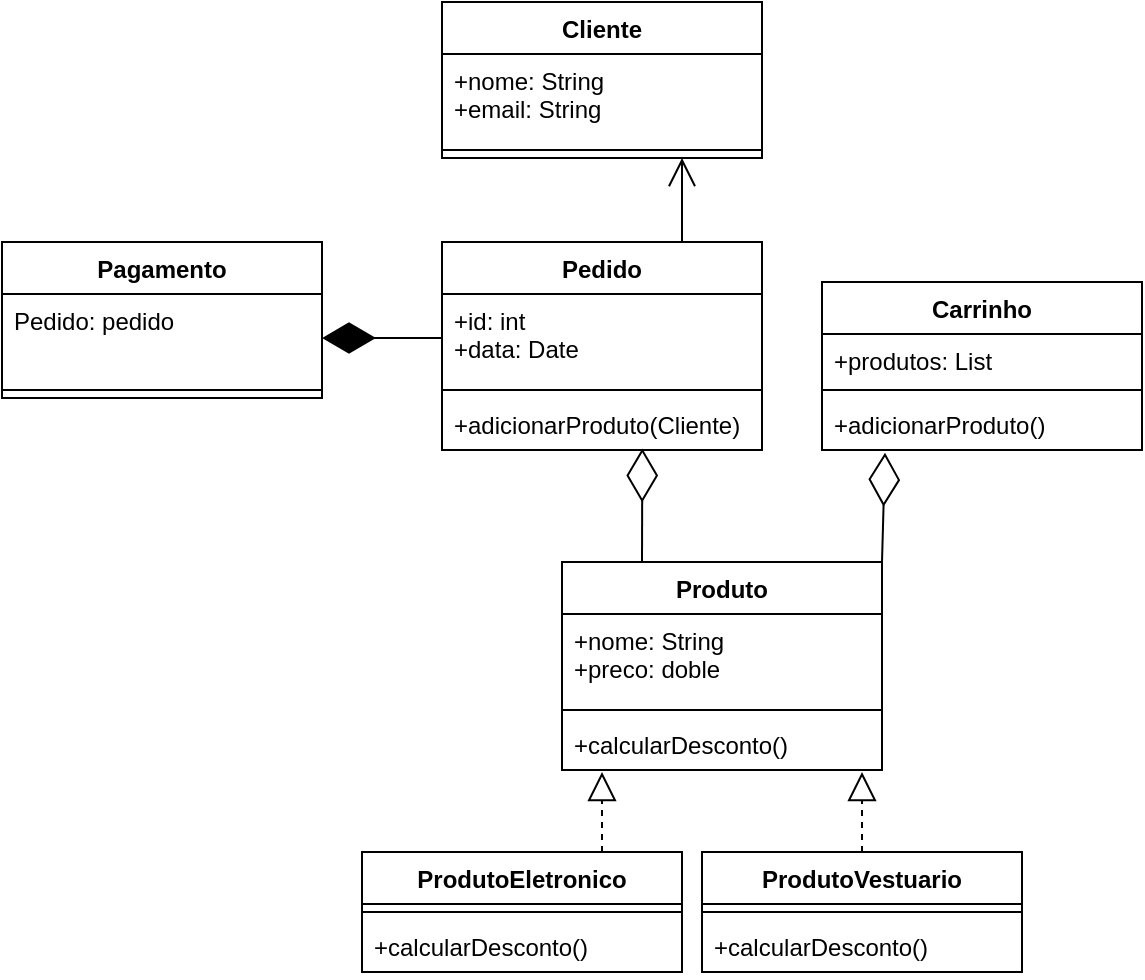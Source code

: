 <mxfile version="28.2.5">
  <diagram name="Página-1" id="rYaQr-xI2JrS_xAo6EkZ">
    <mxGraphModel grid="1" page="1" gridSize="10" guides="1" tooltips="1" connect="1" arrows="1" fold="1" pageScale="1" pageWidth="827" pageHeight="1169" math="0" shadow="0">
      <root>
        <mxCell id="sygj7q8nY9JdKc7Y1mPy-0" />
        <mxCell id="sygj7q8nY9JdKc7Y1mPy-1" parent="sygj7q8nY9JdKc7Y1mPy-0" />
        <mxCell id="JvgiVcvzuk2-Qw33OQM9-0" value="Produto" style="swimlane;fontStyle=1;align=center;verticalAlign=top;childLayout=stackLayout;horizontal=1;startSize=26;horizontalStack=0;resizeParent=1;resizeParentMax=0;resizeLast=0;collapsible=1;marginBottom=0;whiteSpace=wrap;html=1;" vertex="1" parent="sygj7q8nY9JdKc7Y1mPy-1">
          <mxGeometry x="310" y="380" width="160" height="104" as="geometry" />
        </mxCell>
        <mxCell id="JvgiVcvzuk2-Qw33OQM9-1" value="+nome: String&lt;div&gt;+preco: doble&lt;/div&gt;" style="text;strokeColor=none;fillColor=none;align=left;verticalAlign=top;spacingLeft=4;spacingRight=4;overflow=hidden;rotatable=0;points=[[0,0.5],[1,0.5]];portConstraint=eastwest;whiteSpace=wrap;html=1;" vertex="1" parent="JvgiVcvzuk2-Qw33OQM9-0">
          <mxGeometry y="26" width="160" height="44" as="geometry" />
        </mxCell>
        <mxCell id="JvgiVcvzuk2-Qw33OQM9-2" value="" style="line;strokeWidth=1;fillColor=none;align=left;verticalAlign=middle;spacingTop=-1;spacingLeft=3;spacingRight=3;rotatable=0;labelPosition=right;points=[];portConstraint=eastwest;strokeColor=inherit;" vertex="1" parent="JvgiVcvzuk2-Qw33OQM9-0">
          <mxGeometry y="70" width="160" height="8" as="geometry" />
        </mxCell>
        <mxCell id="JvgiVcvzuk2-Qw33OQM9-3" value="+calcularDesconto()" style="text;strokeColor=none;fillColor=none;align=left;verticalAlign=top;spacingLeft=4;spacingRight=4;overflow=hidden;rotatable=0;points=[[0,0.5],[1,0.5]];portConstraint=eastwest;whiteSpace=wrap;html=1;" vertex="1" parent="JvgiVcvzuk2-Qw33OQM9-0">
          <mxGeometry y="78" width="160" height="26" as="geometry" />
        </mxCell>
        <mxCell id="JvgiVcvzuk2-Qw33OQM9-4" value="ProdutoEletronico" style="swimlane;fontStyle=1;align=center;verticalAlign=top;childLayout=stackLayout;horizontal=1;startSize=26;horizontalStack=0;resizeParent=1;resizeParentMax=0;resizeLast=0;collapsible=1;marginBottom=0;whiteSpace=wrap;html=1;" vertex="1" parent="sygj7q8nY9JdKc7Y1mPy-1">
          <mxGeometry x="210" y="525" width="160" height="60" as="geometry" />
        </mxCell>
        <mxCell id="JvgiVcvzuk2-Qw33OQM9-6" value="" style="line;strokeWidth=1;fillColor=none;align=left;verticalAlign=middle;spacingTop=-1;spacingLeft=3;spacingRight=3;rotatable=0;labelPosition=right;points=[];portConstraint=eastwest;strokeColor=inherit;" vertex="1" parent="JvgiVcvzuk2-Qw33OQM9-4">
          <mxGeometry y="26" width="160" height="8" as="geometry" />
        </mxCell>
        <mxCell id="JvgiVcvzuk2-Qw33OQM9-7" value="+calcularDesconto()" style="text;strokeColor=none;fillColor=none;align=left;verticalAlign=top;spacingLeft=4;spacingRight=4;overflow=hidden;rotatable=0;points=[[0,0.5],[1,0.5]];portConstraint=eastwest;whiteSpace=wrap;html=1;" vertex="1" parent="JvgiVcvzuk2-Qw33OQM9-4">
          <mxGeometry y="34" width="160" height="26" as="geometry" />
        </mxCell>
        <mxCell id="JvgiVcvzuk2-Qw33OQM9-8" value="ProdutoVestuario" style="swimlane;fontStyle=1;align=center;verticalAlign=top;childLayout=stackLayout;horizontal=1;startSize=26;horizontalStack=0;resizeParent=1;resizeParentMax=0;resizeLast=0;collapsible=1;marginBottom=0;whiteSpace=wrap;html=1;" vertex="1" parent="sygj7q8nY9JdKc7Y1mPy-1">
          <mxGeometry x="380" y="525" width="160" height="60" as="geometry" />
        </mxCell>
        <mxCell id="JvgiVcvzuk2-Qw33OQM9-10" value="" style="line;strokeWidth=1;fillColor=none;align=left;verticalAlign=middle;spacingTop=-1;spacingLeft=3;spacingRight=3;rotatable=0;labelPosition=right;points=[];portConstraint=eastwest;strokeColor=inherit;" vertex="1" parent="JvgiVcvzuk2-Qw33OQM9-8">
          <mxGeometry y="26" width="160" height="8" as="geometry" />
        </mxCell>
        <mxCell id="JvgiVcvzuk2-Qw33OQM9-11" value="+calcularDesconto()" style="text;strokeColor=none;fillColor=none;align=left;verticalAlign=top;spacingLeft=4;spacingRight=4;overflow=hidden;rotatable=0;points=[[0,0.5],[1,0.5]];portConstraint=eastwest;whiteSpace=wrap;html=1;" vertex="1" parent="JvgiVcvzuk2-Qw33OQM9-8">
          <mxGeometry y="34" width="160" height="26" as="geometry" />
        </mxCell>
        <mxCell id="JvgiVcvzuk2-Qw33OQM9-15" value="" style="endArrow=block;dashed=1;endFill=0;endSize=12;html=1;rounded=0;exitX=0.5;exitY=0;exitDx=0;exitDy=0;" edge="1" parent="sygj7q8nY9JdKc7Y1mPy-1" source="JvgiVcvzuk2-Qw33OQM9-8">
          <mxGeometry width="160" relative="1" as="geometry">
            <mxPoint x="380" y="545" as="sourcePoint" />
            <mxPoint x="460" y="485" as="targetPoint" />
          </mxGeometry>
        </mxCell>
        <mxCell id="JvgiVcvzuk2-Qw33OQM9-16" value="" style="endArrow=block;dashed=1;endFill=0;endSize=12;html=1;rounded=0;exitX=0.5;exitY=0;exitDx=0;exitDy=0;" edge="1" parent="sygj7q8nY9JdKc7Y1mPy-1">
          <mxGeometry width="160" relative="1" as="geometry">
            <mxPoint x="330" y="525" as="sourcePoint" />
            <mxPoint x="330" y="485" as="targetPoint" />
          </mxGeometry>
        </mxCell>
        <mxCell id="JvgiVcvzuk2-Qw33OQM9-17" value="Carrinho" style="swimlane;fontStyle=1;align=center;verticalAlign=top;childLayout=stackLayout;horizontal=1;startSize=26;horizontalStack=0;resizeParent=1;resizeParentMax=0;resizeLast=0;collapsible=1;marginBottom=0;whiteSpace=wrap;html=1;" vertex="1" parent="sygj7q8nY9JdKc7Y1mPy-1">
          <mxGeometry x="440" y="240" width="160" height="84" as="geometry" />
        </mxCell>
        <mxCell id="JvgiVcvzuk2-Qw33OQM9-18" value="+produtos: List" style="text;strokeColor=none;fillColor=none;align=left;verticalAlign=top;spacingLeft=4;spacingRight=4;overflow=hidden;rotatable=0;points=[[0,0.5],[1,0.5]];portConstraint=eastwest;whiteSpace=wrap;html=1;" vertex="1" parent="JvgiVcvzuk2-Qw33OQM9-17">
          <mxGeometry y="26" width="160" height="24" as="geometry" />
        </mxCell>
        <mxCell id="JvgiVcvzuk2-Qw33OQM9-19" value="" style="line;strokeWidth=1;fillColor=none;align=left;verticalAlign=middle;spacingTop=-1;spacingLeft=3;spacingRight=3;rotatable=0;labelPosition=right;points=[];portConstraint=eastwest;strokeColor=inherit;" vertex="1" parent="JvgiVcvzuk2-Qw33OQM9-17">
          <mxGeometry y="50" width="160" height="8" as="geometry" />
        </mxCell>
        <mxCell id="JvgiVcvzuk2-Qw33OQM9-20" value="+adicionarProduto()" style="text;strokeColor=none;fillColor=none;align=left;verticalAlign=top;spacingLeft=4;spacingRight=4;overflow=hidden;rotatable=0;points=[[0,0.5],[1,0.5]];portConstraint=eastwest;whiteSpace=wrap;html=1;" vertex="1" parent="JvgiVcvzuk2-Qw33OQM9-17">
          <mxGeometry y="58" width="160" height="26" as="geometry" />
        </mxCell>
        <mxCell id="JvgiVcvzuk2-Qw33OQM9-21" value="" style="endArrow=diamondThin;endFill=0;endSize=24;html=1;rounded=0;exitX=1;exitY=0;exitDx=0;exitDy=0;entryX=0.197;entryY=1.053;entryDx=0;entryDy=0;entryPerimeter=0;" edge="1" parent="sygj7q8nY9JdKc7Y1mPy-1" source="JvgiVcvzuk2-Qw33OQM9-0" target="JvgiVcvzuk2-Qw33OQM9-20">
          <mxGeometry width="160" relative="1" as="geometry">
            <mxPoint x="400" y="340" as="sourcePoint" />
            <mxPoint x="560" y="340" as="targetPoint" />
          </mxGeometry>
        </mxCell>
        <mxCell id="JvgiVcvzuk2-Qw33OQM9-22" value="Pedido" style="swimlane;fontStyle=1;align=center;verticalAlign=top;childLayout=stackLayout;horizontal=1;startSize=26;horizontalStack=0;resizeParent=1;resizeParentMax=0;resizeLast=0;collapsible=1;marginBottom=0;whiteSpace=wrap;html=1;" vertex="1" parent="sygj7q8nY9JdKc7Y1mPy-1">
          <mxGeometry x="250" y="220" width="160" height="104" as="geometry" />
        </mxCell>
        <mxCell id="JvgiVcvzuk2-Qw33OQM9-23" value="+id: int&lt;div&gt;+data: Date&lt;/div&gt;" style="text;strokeColor=none;fillColor=none;align=left;verticalAlign=top;spacingLeft=4;spacingRight=4;overflow=hidden;rotatable=0;points=[[0,0.5],[1,0.5]];portConstraint=eastwest;whiteSpace=wrap;html=1;" vertex="1" parent="JvgiVcvzuk2-Qw33OQM9-22">
          <mxGeometry y="26" width="160" height="44" as="geometry" />
        </mxCell>
        <mxCell id="JvgiVcvzuk2-Qw33OQM9-24" value="" style="line;strokeWidth=1;fillColor=none;align=left;verticalAlign=middle;spacingTop=-1;spacingLeft=3;spacingRight=3;rotatable=0;labelPosition=right;points=[];portConstraint=eastwest;strokeColor=inherit;" vertex="1" parent="JvgiVcvzuk2-Qw33OQM9-22">
          <mxGeometry y="70" width="160" height="8" as="geometry" />
        </mxCell>
        <mxCell id="JvgiVcvzuk2-Qw33OQM9-25" value="+adicionarProduto(Cliente)" style="text;strokeColor=none;fillColor=none;align=left;verticalAlign=top;spacingLeft=4;spacingRight=4;overflow=hidden;rotatable=0;points=[[0,0.5],[1,0.5]];portConstraint=eastwest;whiteSpace=wrap;html=1;" vertex="1" parent="JvgiVcvzuk2-Qw33OQM9-22">
          <mxGeometry y="78" width="160" height="26" as="geometry" />
        </mxCell>
        <mxCell id="JvgiVcvzuk2-Qw33OQM9-26" value="" style="endArrow=diamondThin;endFill=0;endSize=24;html=1;rounded=0;exitX=0.25;exitY=0;exitDx=0;exitDy=0;entryX=0.626;entryY=0.973;entryDx=0;entryDy=0;entryPerimeter=0;" edge="1" parent="sygj7q8nY9JdKc7Y1mPy-1" source="JvgiVcvzuk2-Qw33OQM9-0" target="JvgiVcvzuk2-Qw33OQM9-25">
          <mxGeometry width="160" relative="1" as="geometry">
            <mxPoint x="220" y="370" as="sourcePoint" />
            <mxPoint x="350" y="330" as="targetPoint" />
          </mxGeometry>
        </mxCell>
        <mxCell id="JvgiVcvzuk2-Qw33OQM9-27" value="Cliente" style="swimlane;fontStyle=1;align=center;verticalAlign=top;childLayout=stackLayout;horizontal=1;startSize=26;horizontalStack=0;resizeParent=1;resizeParentMax=0;resizeLast=0;collapsible=1;marginBottom=0;whiteSpace=wrap;html=1;" vertex="1" parent="sygj7q8nY9JdKc7Y1mPy-1">
          <mxGeometry x="250" y="100" width="160" height="78" as="geometry" />
        </mxCell>
        <mxCell id="JvgiVcvzuk2-Qw33OQM9-28" value="+nome: String&lt;div&gt;+email: String&lt;/div&gt;" style="text;strokeColor=none;fillColor=none;align=left;verticalAlign=top;spacingLeft=4;spacingRight=4;overflow=hidden;rotatable=0;points=[[0,0.5],[1,0.5]];portConstraint=eastwest;whiteSpace=wrap;html=1;" vertex="1" parent="JvgiVcvzuk2-Qw33OQM9-27">
          <mxGeometry y="26" width="160" height="44" as="geometry" />
        </mxCell>
        <mxCell id="JvgiVcvzuk2-Qw33OQM9-29" value="" style="line;strokeWidth=1;fillColor=none;align=left;verticalAlign=middle;spacingTop=-1;spacingLeft=3;spacingRight=3;rotatable=0;labelPosition=right;points=[];portConstraint=eastwest;strokeColor=inherit;" vertex="1" parent="JvgiVcvzuk2-Qw33OQM9-27">
          <mxGeometry y="70" width="160" height="8" as="geometry" />
        </mxCell>
        <mxCell id="JvgiVcvzuk2-Qw33OQM9-31" value="" style="endArrow=open;endFill=1;endSize=12;html=1;rounded=0;exitX=0.75;exitY=0;exitDx=0;exitDy=0;entryX=0.75;entryY=1;entryDx=0;entryDy=0;" edge="1" parent="sygj7q8nY9JdKc7Y1mPy-1" source="JvgiVcvzuk2-Qw33OQM9-22" target="JvgiVcvzuk2-Qw33OQM9-27">
          <mxGeometry width="160" relative="1" as="geometry">
            <mxPoint x="400" y="270" as="sourcePoint" />
            <mxPoint x="560" y="270" as="targetPoint" />
          </mxGeometry>
        </mxCell>
        <mxCell id="JvgiVcvzuk2-Qw33OQM9-32" value="Pagamento" style="swimlane;fontStyle=1;align=center;verticalAlign=top;childLayout=stackLayout;horizontal=1;startSize=26;horizontalStack=0;resizeParent=1;resizeParentMax=0;resizeLast=0;collapsible=1;marginBottom=0;whiteSpace=wrap;html=1;" vertex="1" parent="sygj7q8nY9JdKc7Y1mPy-1">
          <mxGeometry x="30" y="220" width="160" height="78" as="geometry" />
        </mxCell>
        <mxCell id="JvgiVcvzuk2-Qw33OQM9-33" value="Pedido: pedido" style="text;strokeColor=none;fillColor=none;align=left;verticalAlign=top;spacingLeft=4;spacingRight=4;overflow=hidden;rotatable=0;points=[[0,0.5],[1,0.5]];portConstraint=eastwest;whiteSpace=wrap;html=1;" vertex="1" parent="JvgiVcvzuk2-Qw33OQM9-32">
          <mxGeometry y="26" width="160" height="44" as="geometry" />
        </mxCell>
        <mxCell id="JvgiVcvzuk2-Qw33OQM9-34" value="" style="line;strokeWidth=1;fillColor=none;align=left;verticalAlign=middle;spacingTop=-1;spacingLeft=3;spacingRight=3;rotatable=0;labelPosition=right;points=[];portConstraint=eastwest;strokeColor=inherit;" vertex="1" parent="JvgiVcvzuk2-Qw33OQM9-32">
          <mxGeometry y="70" width="160" height="8" as="geometry" />
        </mxCell>
        <mxCell id="JvgiVcvzuk2-Qw33OQM9-35" value="" style="endArrow=diamondThin;endFill=1;endSize=24;html=1;rounded=0;exitX=0;exitY=0.5;exitDx=0;exitDy=0;entryX=1;entryY=0.5;entryDx=0;entryDy=0;" edge="1" parent="sygj7q8nY9JdKc7Y1mPy-1" source="JvgiVcvzuk2-Qw33OQM9-23" target="JvgiVcvzuk2-Qw33OQM9-33">
          <mxGeometry width="160" relative="1" as="geometry">
            <mxPoint x="400" y="410" as="sourcePoint" />
            <mxPoint x="560" y="410" as="targetPoint" />
          </mxGeometry>
        </mxCell>
      </root>
    </mxGraphModel>
  </diagram>
</mxfile>
